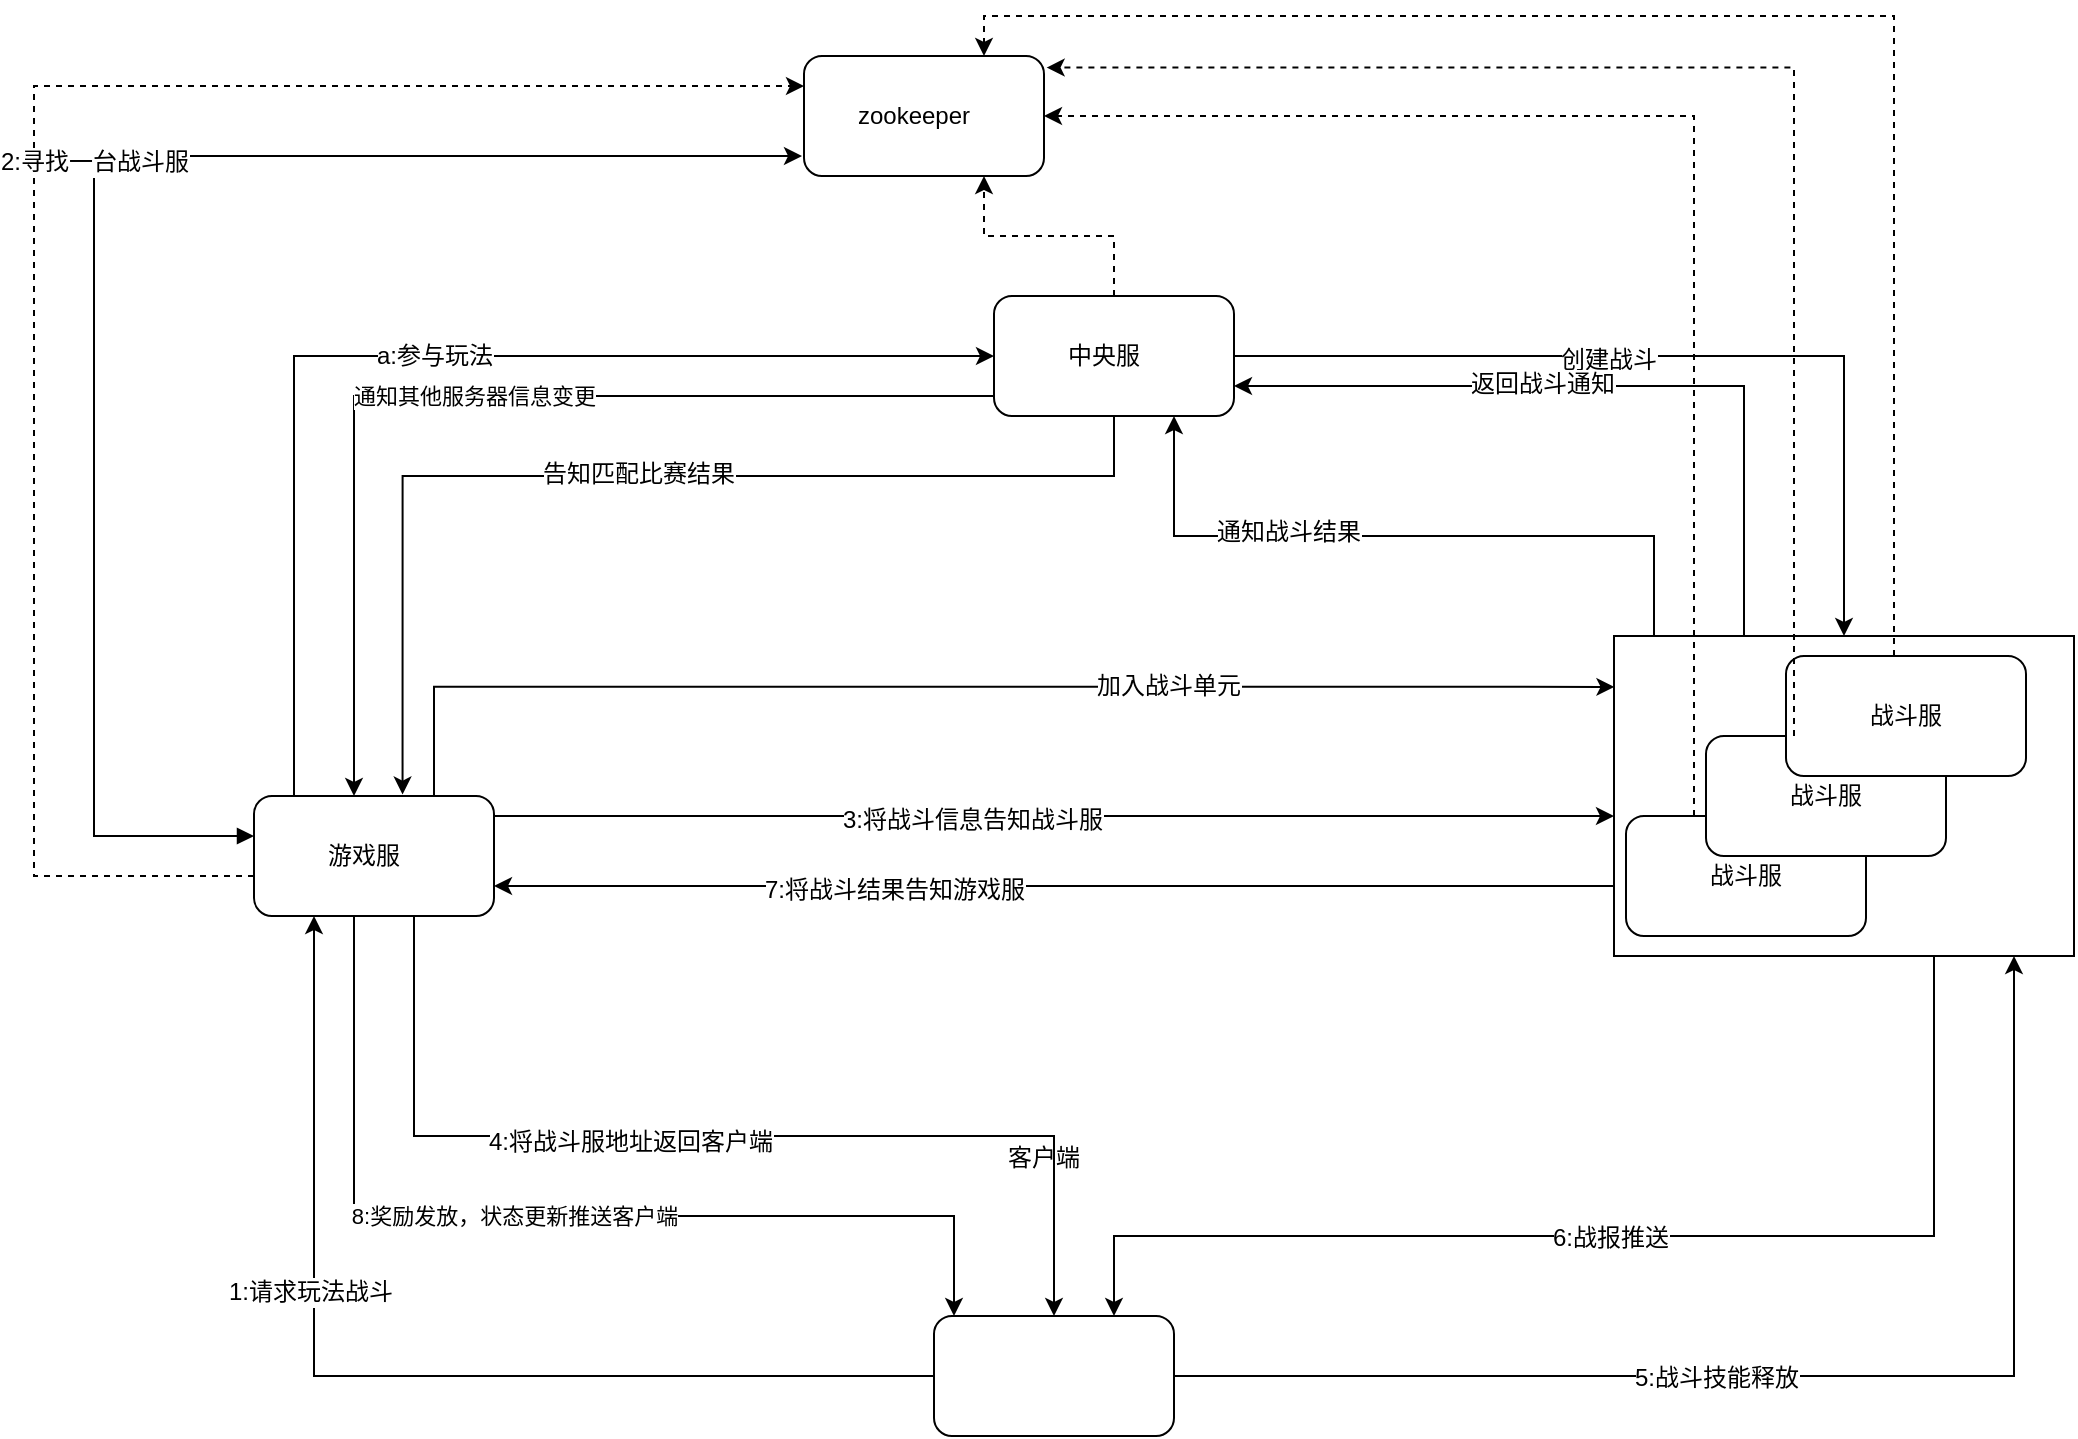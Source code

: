 <mxfile version="10.4.5" type="github"><diagram id="jzVpaJGG0CM_DGzFUNZR" name="Page-1"><mxGraphModel dx="1041" dy="639" grid="1" gridSize="10" guides="1" tooltips="1" connect="1" arrows="1" fold="1" page="1" pageScale="1" pageWidth="4681" pageHeight="3300" math="0" shadow="0"><root><mxCell id="0"/><mxCell id="1" parent="0"/><mxCell id="tqwETLgXIy00KinZM52x-62" style="edgeStyle=orthogonalEdgeStyle;rounded=0;orthogonalLoop=1;jettySize=auto;html=1;entryX=0.75;entryY=1;entryDx=0;entryDy=0;startArrow=none;startFill=0;endSize=6;strokeWidth=1;" parent="1" target="tqwETLgXIy00KinZM52x-39" edge="1"><mxGeometry relative="1" as="geometry"><mxPoint x="860" y="320" as="sourcePoint"/><Array as="points"><mxPoint x="860" y="270"/><mxPoint x="620" y="270"/></Array></mxGeometry></mxCell><mxCell id="tqwETLgXIy00KinZM52x-63" value="通知战斗结果" style="text;html=1;resizable=0;points=[];align=center;verticalAlign=middle;labelBackgroundColor=#ffffff;" parent="tqwETLgXIy00KinZM52x-62" vertex="1" connectable="0"><mxGeometry x="0.33" y="-2" relative="1" as="geometry"><mxPoint as="offset"/></mxGeometry></mxCell><mxCell id="tqwETLgXIy00KinZM52x-22" value="" style="rounded=0;whiteSpace=wrap;html=1;" parent="1" vertex="1"><mxGeometry x="840" y="320" width="230" height="160" as="geometry"/></mxCell><mxCell id="tqwETLgXIy00KinZM52x-34" value="" style="group" parent="1" vertex="1" connectable="0"><mxGeometry x="836" y="320" width="230" height="160" as="geometry"/></mxCell><mxCell id="tqwETLgXIy00KinZM52x-4" value="战斗服&lt;br&gt;" style="rounded=1;whiteSpace=wrap;html=1;" parent="tqwETLgXIy00KinZM52x-34" vertex="1"><mxGeometry x="10" y="90" width="120" height="60" as="geometry"/></mxCell><mxCell id="tqwETLgXIy00KinZM52x-12" value="战斗服&lt;br&gt;" style="rounded=1;whiteSpace=wrap;html=1;" parent="tqwETLgXIy00KinZM52x-34" vertex="1"><mxGeometry x="50" y="50" width="120" height="60" as="geometry"/></mxCell><mxCell id="tqwETLgXIy00KinZM52x-13" value="战斗服&lt;br&gt;" style="rounded=1;whiteSpace=wrap;html=1;" parent="tqwETLgXIy00KinZM52x-34" vertex="1"><mxGeometry x="90" y="10" width="120" height="60" as="geometry"/></mxCell><mxCell id="tqwETLgXIy00KinZM52x-32" style="edgeStyle=orthogonalEdgeStyle;rounded=0;orthogonalLoop=1;jettySize=auto;html=1;entryX=0.75;entryY=0;entryDx=0;entryDy=0;startArrow=none;startFill=0;" parent="1" source="tqwETLgXIy00KinZM52x-22" target="tqwETLgXIy00KinZM52x-6" edge="1"><mxGeometry relative="1" as="geometry"><Array as="points"><mxPoint x="1000" y="620"/><mxPoint x="590" y="620"/></Array></mxGeometry></mxCell><mxCell id="tqwETLgXIy00KinZM52x-33" value="6:战报推送" style="text;html=1;resizable=0;points=[];align=center;verticalAlign=middle;labelBackgroundColor=#ffffff;" parent="tqwETLgXIy00KinZM52x-32" vertex="1" connectable="0"><mxGeometry x="0.023" y="1" relative="1" as="geometry"><mxPoint as="offset"/></mxGeometry></mxCell><mxCell id="tqwETLgXIy00KinZM52x-3" value="" style="group" parent="1" vertex="1" connectable="0"><mxGeometry x="160" y="400" width="120" height="60" as="geometry"/></mxCell><mxCell id="tqwETLgXIy00KinZM52x-1" value="" style="rounded=1;whiteSpace=wrap;html=1;" parent="tqwETLgXIy00KinZM52x-3" vertex="1"><mxGeometry width="120" height="60" as="geometry"/></mxCell><mxCell id="tqwETLgXIy00KinZM52x-2" value="游戏服" style="text;html=1;strokeColor=none;fillColor=none;align=center;verticalAlign=middle;whiteSpace=wrap;rounded=0;" parent="tqwETLgXIy00KinZM52x-3" vertex="1"><mxGeometry x="20" y="20" width="70" height="20" as="geometry"/></mxCell><mxCell id="tqwETLgXIy00KinZM52x-14" style="edgeStyle=orthogonalEdgeStyle;rounded=0;orthogonalLoop=1;jettySize=auto;html=1;entryX=1;entryY=0.5;entryDx=0;entryDy=0;dashed=1;" parent="1" source="tqwETLgXIy00KinZM52x-4" target="tqwETLgXIy00KinZM52x-10" edge="1"><mxGeometry relative="1" as="geometry"><Array as="points"><mxPoint x="880" y="60"/></Array></mxGeometry></mxCell><mxCell id="tqwETLgXIy00KinZM52x-5" value="" style="group" parent="1" vertex="1" connectable="0"><mxGeometry x="500" y="551" width="120" height="60" as="geometry"/></mxCell><mxCell id="tqwETLgXIy00KinZM52x-7" value="客户端&lt;br&gt;" style="text;html=1;strokeColor=none;fillColor=none;align=center;verticalAlign=middle;whiteSpace=wrap;rounded=0;" parent="tqwETLgXIy00KinZM52x-5" vertex="1"><mxGeometry x="20" y="20" width="70" height="20" as="geometry"/></mxCell><mxCell id="tqwETLgXIy00KinZM52x-9" value="" style="group" parent="1" vertex="1" connectable="0"><mxGeometry x="435" y="30" width="120" height="60" as="geometry"/></mxCell><mxCell id="tqwETLgXIy00KinZM52x-10" value="" style="rounded=1;whiteSpace=wrap;html=1;" parent="tqwETLgXIy00KinZM52x-9" vertex="1"><mxGeometry width="120" height="60" as="geometry"/></mxCell><mxCell id="tqwETLgXIy00KinZM52x-11" value="zookeeper" style="text;html=1;strokeColor=none;fillColor=none;align=center;verticalAlign=middle;whiteSpace=wrap;rounded=0;" parent="tqwETLgXIy00KinZM52x-9" vertex="1"><mxGeometry x="20" y="20" width="70" height="20" as="geometry"/></mxCell><mxCell id="tqwETLgXIy00KinZM52x-15" style="edgeStyle=orthogonalEdgeStyle;rounded=0;orthogonalLoop=1;jettySize=auto;html=1;entryX=1.011;entryY=0.096;entryDx=0;entryDy=0;entryPerimeter=0;dashed=1;" parent="1" source="tqwETLgXIy00KinZM52x-12" target="tqwETLgXIy00KinZM52x-10" edge="1"><mxGeometry relative="1" as="geometry"><Array as="points"><mxPoint x="930" y="36"/></Array></mxGeometry></mxCell><mxCell id="tqwETLgXIy00KinZM52x-16" style="edgeStyle=orthogonalEdgeStyle;rounded=0;orthogonalLoop=1;jettySize=auto;html=1;entryX=0.75;entryY=0;entryDx=0;entryDy=0;dashed=1;" parent="1" source="tqwETLgXIy00KinZM52x-13" target="tqwETLgXIy00KinZM52x-10" edge="1"><mxGeometry relative="1" as="geometry"><Array as="points"><mxPoint x="980" y="10"/><mxPoint x="525" y="10"/></Array></mxGeometry></mxCell><mxCell id="tqwETLgXIy00KinZM52x-17" style="edgeStyle=orthogonalEdgeStyle;rounded=0;orthogonalLoop=1;jettySize=auto;html=1;entryX=0;entryY=0.25;entryDx=0;entryDy=0;dashed=1;" parent="1" source="tqwETLgXIy00KinZM52x-1" target="tqwETLgXIy00KinZM52x-10" edge="1"><mxGeometry relative="1" as="geometry"><Array as="points"><mxPoint x="50" y="440"/><mxPoint x="50" y="45"/></Array></mxGeometry></mxCell><mxCell id="tqwETLgXIy00KinZM52x-18" style="edgeStyle=orthogonalEdgeStyle;rounded=0;orthogonalLoop=1;jettySize=auto;html=1;entryX=0.25;entryY=1;entryDx=0;entryDy=0;" parent="1" source="tqwETLgXIy00KinZM52x-6" target="tqwETLgXIy00KinZM52x-1" edge="1"><mxGeometry relative="1" as="geometry"/></mxCell><mxCell id="tqwETLgXIy00KinZM52x-19" value="1:请求玩法战斗" style="text;html=1;resizable=0;points=[];align=center;verticalAlign=middle;labelBackgroundColor=#ffffff;" parent="tqwETLgXIy00KinZM52x-18" vertex="1" connectable="0"><mxGeometry x="0.297" y="-3" relative="1" as="geometry"><mxPoint x="-5" y="-2" as="offset"/></mxGeometry></mxCell><mxCell id="tqwETLgXIy00KinZM52x-23" style="edgeStyle=orthogonalEdgeStyle;rounded=0;orthogonalLoop=1;jettySize=auto;html=1;startArrow=block;startFill=1;" parent="1" source="tqwETLgXIy00KinZM52x-1" edge="1"><mxGeometry relative="1" as="geometry"><mxPoint x="434" y="80" as="targetPoint"/><Array as="points"><mxPoint x="80" y="420"/><mxPoint x="80" y="80"/></Array></mxGeometry></mxCell><mxCell id="tqwETLgXIy00KinZM52x-25" value="2:寻找一台战斗服" style="text;html=1;resizable=0;points=[];align=center;verticalAlign=middle;labelBackgroundColor=#ffffff;" parent="tqwETLgXIy00KinZM52x-23" vertex="1" connectable="0"><mxGeometry x="0.079" relative="1" as="geometry"><mxPoint as="offset"/></mxGeometry></mxCell><mxCell id="tqwETLgXIy00KinZM52x-26" style="edgeStyle=orthogonalEdgeStyle;rounded=0;orthogonalLoop=1;jettySize=auto;html=1;startArrow=none;startFill=0;" parent="1" target="tqwETLgXIy00KinZM52x-6" edge="1"><mxGeometry relative="1" as="geometry"><mxPoint x="240" y="460" as="sourcePoint"/><Array as="points"><mxPoint x="240" y="570"/><mxPoint x="560" y="570"/></Array></mxGeometry></mxCell><mxCell id="tqwETLgXIy00KinZM52x-27" value="4:将战斗服地址返回客户端" style="text;html=1;resizable=0;points=[];align=center;verticalAlign=middle;labelBackgroundColor=#ffffff;" parent="tqwETLgXIy00KinZM52x-26" vertex="1" connectable="0"><mxGeometry x="-0.163" y="-3" relative="1" as="geometry"><mxPoint as="offset"/></mxGeometry></mxCell><mxCell id="tqwETLgXIy00KinZM52x-28" style="edgeStyle=orthogonalEdgeStyle;rounded=0;orthogonalLoop=1;jettySize=auto;html=1;startArrow=none;startFill=0;" parent="1" source="tqwETLgXIy00KinZM52x-1" edge="1"><mxGeometry relative="1" as="geometry"><mxPoint x="840" y="410" as="targetPoint"/><Array as="points"><mxPoint x="840" y="410"/></Array></mxGeometry></mxCell><mxCell id="tqwETLgXIy00KinZM52x-29" value="3:将战斗信息告知战斗服" style="text;html=1;resizable=0;points=[];align=center;verticalAlign=middle;labelBackgroundColor=#ffffff;" parent="tqwETLgXIy00KinZM52x-28" vertex="1" connectable="0"><mxGeometry x="-0.149" y="-2" relative="1" as="geometry"><mxPoint as="offset"/></mxGeometry></mxCell><mxCell id="tqwETLgXIy00KinZM52x-30" style="edgeStyle=orthogonalEdgeStyle;rounded=0;orthogonalLoop=1;jettySize=auto;html=1;startArrow=none;startFill=0;" parent="1" source="tqwETLgXIy00KinZM52x-6" edge="1"><mxGeometry relative="1" as="geometry"><mxPoint x="1040" y="480" as="targetPoint"/><Array as="points"><mxPoint x="1040" y="690"/><mxPoint x="1040" y="480"/></Array></mxGeometry></mxCell><mxCell id="tqwETLgXIy00KinZM52x-31" value="5:战斗技能释放&lt;br&gt;" style="text;html=1;resizable=0;points=[];align=center;verticalAlign=middle;labelBackgroundColor=#ffffff;" parent="tqwETLgXIy00KinZM52x-30" vertex="1" connectable="0"><mxGeometry x="-0.141" y="-1" relative="1" as="geometry"><mxPoint as="offset"/></mxGeometry></mxCell><mxCell id="tqwETLgXIy00KinZM52x-35" style="edgeStyle=orthogonalEdgeStyle;rounded=0;orthogonalLoop=1;jettySize=auto;html=1;entryX=1;entryY=0.75;entryDx=0;entryDy=0;startArrow=none;startFill=0;" parent="1" source="tqwETLgXIy00KinZM52x-22" target="tqwETLgXIy00KinZM52x-1" edge="1"><mxGeometry relative="1" as="geometry"><Array as="points"><mxPoint x="370" y="445"/><mxPoint x="370" y="445"/></Array></mxGeometry></mxCell><mxCell id="tqwETLgXIy00KinZM52x-36" value="7:将战斗结果告知游戏服" style="text;html=1;resizable=0;points=[];align=center;verticalAlign=middle;labelBackgroundColor=#ffffff;" parent="tqwETLgXIy00KinZM52x-35" vertex="1" connectable="0"><mxGeometry x="0.285" y="2" relative="1" as="geometry"><mxPoint as="offset"/></mxGeometry></mxCell><mxCell id="tqwETLgXIy00KinZM52x-37" value="8:奖励发放，状态更新推送客户端" style="edgeStyle=orthogonalEdgeStyle;rounded=0;orthogonalLoop=1;jettySize=auto;html=1;exitX=0.75;exitY=1;exitDx=0;exitDy=0;startArrow=none;startFill=0;" parent="1" source="tqwETLgXIy00KinZM52x-1" target="tqwETLgXIy00KinZM52x-6" edge="1"><mxGeometry relative="1" as="geometry"><Array as="points"><mxPoint x="210" y="460"/><mxPoint x="210" y="610"/><mxPoint x="510" y="610"/></Array></mxGeometry></mxCell><mxCell id="tqwETLgXIy00KinZM52x-38" value="" style="group" parent="1" vertex="1" connectable="0"><mxGeometry x="530" y="150" width="120" height="60" as="geometry"/></mxCell><mxCell id="tqwETLgXIy00KinZM52x-39" value="" style="rounded=1;whiteSpace=wrap;html=1;" parent="tqwETLgXIy00KinZM52x-38" vertex="1"><mxGeometry width="120" height="60" as="geometry"/></mxCell><mxCell id="tqwETLgXIy00KinZM52x-40" value="中央服" style="text;html=1;strokeColor=none;fillColor=none;align=center;verticalAlign=middle;whiteSpace=wrap;rounded=0;" parent="tqwETLgXIy00KinZM52x-38" vertex="1"><mxGeometry x="20" y="20" width="70" height="20" as="geometry"/></mxCell><mxCell id="tqwETLgXIy00KinZM52x-41" style="edgeStyle=orthogonalEdgeStyle;rounded=0;orthogonalLoop=1;jettySize=auto;html=1;entryX=0;entryY=0.5;entryDx=0;entryDy=0;startArrow=none;startFill=0;" parent="1" source="tqwETLgXIy00KinZM52x-1" target="tqwETLgXIy00KinZM52x-39" edge="1"><mxGeometry relative="1" as="geometry"><Array as="points"><mxPoint x="180" y="180"/></Array></mxGeometry></mxCell><mxCell id="tqwETLgXIy00KinZM52x-42" value="a:参与玩法" style="text;html=1;resizable=0;points=[];align=center;verticalAlign=middle;labelBackgroundColor=#ffffff;" parent="tqwETLgXIy00KinZM52x-41" vertex="1" connectable="0"><mxGeometry x="0.021" y="1" relative="1" as="geometry"><mxPoint x="-1" y="1" as="offset"/></mxGeometry></mxCell><mxCell id="tqwETLgXIy00KinZM52x-43" value="&lt;span&gt;通知其他服务器信息变更&lt;/span&gt;" style="edgeStyle=orthogonalEdgeStyle;rounded=0;orthogonalLoop=1;jettySize=auto;html=1;startArrow=none;startFill=0;" parent="1" source="tqwETLgXIy00KinZM52x-39" edge="1"><mxGeometry relative="1" as="geometry"><mxPoint x="210" y="400" as="targetPoint"/><Array as="points"><mxPoint x="210" y="200"/><mxPoint x="210" y="400"/></Array></mxGeometry></mxCell><mxCell id="tqwETLgXIy00KinZM52x-45" style="edgeStyle=orthogonalEdgeStyle;rounded=0;orthogonalLoop=1;jettySize=auto;html=1;startArrow=none;startFill=0;" parent="1" source="tqwETLgXIy00KinZM52x-39" target="tqwETLgXIy00KinZM52x-22" edge="1"><mxGeometry relative="1" as="geometry"/></mxCell><mxCell id="tqwETLgXIy00KinZM52x-46" value="创建战斗" style="text;html=1;resizable=0;points=[];align=center;verticalAlign=middle;labelBackgroundColor=#ffffff;" parent="tqwETLgXIy00KinZM52x-45" vertex="1" connectable="0"><mxGeometry x="-0.159" y="-2" relative="1" as="geometry"><mxPoint as="offset"/></mxGeometry></mxCell><mxCell id="tqwETLgXIy00KinZM52x-47" style="edgeStyle=orthogonalEdgeStyle;rounded=0;orthogonalLoop=1;jettySize=auto;html=1;entryX=1;entryY=0.75;entryDx=0;entryDy=0;startArrow=none;startFill=0;" parent="1" source="tqwETLgXIy00KinZM52x-22" target="tqwETLgXIy00KinZM52x-39" edge="1"><mxGeometry relative="1" as="geometry"><Array as="points"><mxPoint x="905" y="195"/></Array></mxGeometry></mxCell><mxCell id="tqwETLgXIy00KinZM52x-48" value="返回战斗通知&lt;br&gt;" style="text;html=1;resizable=0;points=[];align=center;verticalAlign=middle;labelBackgroundColor=#ffffff;" parent="tqwETLgXIy00KinZM52x-47" vertex="1" connectable="0"><mxGeometry x="0.193" y="-1" relative="1" as="geometry"><mxPoint as="offset"/></mxGeometry></mxCell><mxCell id="tqwETLgXIy00KinZM52x-6" value="" style="rounded=1;whiteSpace=wrap;html=1;" parent="1" vertex="1"><mxGeometry x="500" y="660" width="120" height="60" as="geometry"/></mxCell><mxCell id="tqwETLgXIy00KinZM52x-57" style="edgeStyle=orthogonalEdgeStyle;rounded=0;orthogonalLoop=1;jettySize=auto;html=1;entryX=0.75;entryY=1;entryDx=0;entryDy=0;dashed=1;startArrow=none;startFill=0;strokeWidth=1;endSize=6;" parent="1" source="tqwETLgXIy00KinZM52x-39" target="tqwETLgXIy00KinZM52x-10" edge="1"><mxGeometry relative="1" as="geometry"/></mxCell><mxCell id="tqwETLgXIy00KinZM52x-60" style="edgeStyle=orthogonalEdgeStyle;rounded=0;orthogonalLoop=1;jettySize=auto;html=1;entryX=0.001;entryY=0.159;entryDx=0;entryDy=0;entryPerimeter=0;startArrow=none;startFill=0;endSize=6;strokeWidth=1;exitX=0.75;exitY=0;exitDx=0;exitDy=0;" parent="1" source="tqwETLgXIy00KinZM52x-1" target="tqwETLgXIy00KinZM52x-22" edge="1"><mxGeometry relative="1" as="geometry"><Array as="points"><mxPoint x="250" y="345"/></Array></mxGeometry></mxCell><mxCell id="tqwETLgXIy00KinZM52x-61" value="加入战斗单元" style="text;html=1;resizable=0;points=[];align=center;verticalAlign=middle;labelBackgroundColor=#ffffff;" parent="tqwETLgXIy00KinZM52x-60" vertex="1" connectable="0"><mxGeometry x="0.306" y="1" relative="1" as="geometry"><mxPoint as="offset"/></mxGeometry></mxCell><mxCell id="tqwETLgXIy00KinZM52x-64" style="edgeStyle=orthogonalEdgeStyle;rounded=0;orthogonalLoop=1;jettySize=auto;html=1;entryX=0.619;entryY=-0.012;entryDx=0;entryDy=0;entryPerimeter=0;startArrow=none;startFill=0;endSize=6;strokeWidth=1;" parent="1" source="tqwETLgXIy00KinZM52x-39" target="tqwETLgXIy00KinZM52x-1" edge="1"><mxGeometry relative="1" as="geometry"><Array as="points"><mxPoint x="590" y="240"/><mxPoint x="234" y="240"/></Array></mxGeometry></mxCell><mxCell id="tqwETLgXIy00KinZM52x-65" value="告知匹配比赛结果" style="text;html=1;resizable=0;points=[];align=center;verticalAlign=middle;labelBackgroundColor=#ffffff;" parent="tqwETLgXIy00KinZM52x-64" vertex="1" connectable="0"><mxGeometry x="-0.014" y="-1" relative="1" as="geometry"><mxPoint as="offset"/></mxGeometry></mxCell></root></mxGraphModel></diagram></mxfile>